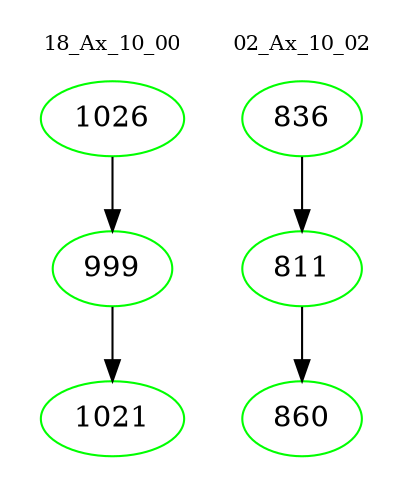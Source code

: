 digraph{
subgraph cluster_0 {
color = white
label = "18_Ax_10_00";
fontsize=10;
T0_1026 [label="1026", color="green"]
T0_1026 -> T0_999 [color="black"]
T0_999 [label="999", color="green"]
T0_999 -> T0_1021 [color="black"]
T0_1021 [label="1021", color="green"]
}
subgraph cluster_1 {
color = white
label = "02_Ax_10_02";
fontsize=10;
T1_836 [label="836", color="green"]
T1_836 -> T1_811 [color="black"]
T1_811 [label="811", color="green"]
T1_811 -> T1_860 [color="black"]
T1_860 [label="860", color="green"]
}
}
